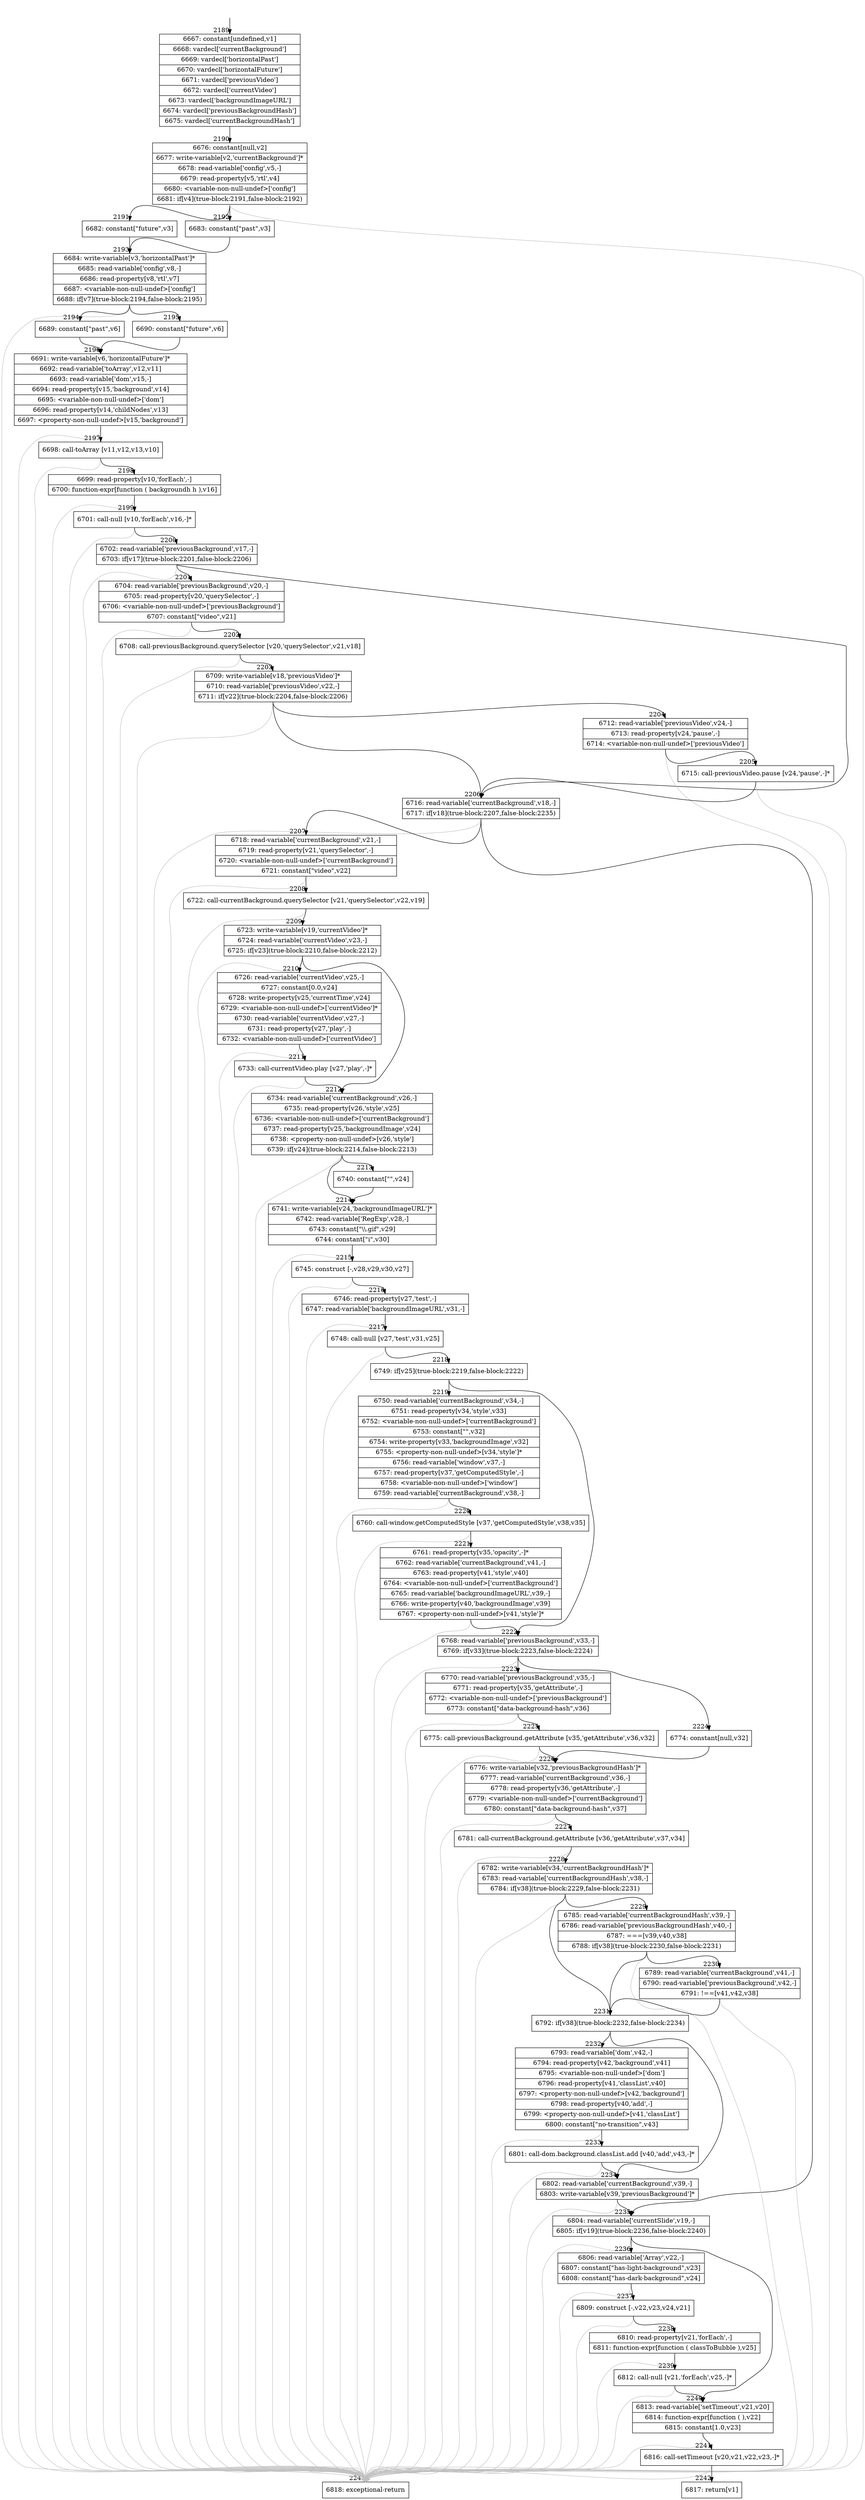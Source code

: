 digraph {
rankdir="TD"
BB_entry134[shape=none,label=""];
BB_entry134 -> BB2189 [tailport=s, headport=n, headlabel="    2189"]
BB2189 [shape=record label="{6667: constant[undefined,v1]|6668: vardecl['currentBackground']|6669: vardecl['horizontalPast']|6670: vardecl['horizontalFuture']|6671: vardecl['previousVideo']|6672: vardecl['currentVideo']|6673: vardecl['backgroundImageURL']|6674: vardecl['previousBackgroundHash']|6675: vardecl['currentBackgroundHash']}" ] 
BB2189 -> BB2190 [tailport=s, headport=n, headlabel="      2190"]
BB2190 [shape=record label="{6676: constant[null,v2]|6677: write-variable[v2,'currentBackground']*|6678: read-variable['config',v5,-]|6679: read-property[v5,'rtl',v4]|6680: \<variable-non-null-undef\>['config']|6681: if[v4](true-block:2191,false-block:2192)}" ] 
BB2190 -> BB2191 [tailport=s, headport=n, headlabel="      2191"]
BB2190 -> BB2192 [tailport=s, headport=n, headlabel="      2192"]
BB2190 -> BB2243 [tailport=s, headport=n, color=gray, headlabel="      2243"]
BB2191 [shape=record label="{6682: constant[\"future\",v3]}" ] 
BB2191 -> BB2193 [tailport=s, headport=n, headlabel="      2193"]
BB2192 [shape=record label="{6683: constant[\"past\",v3]}" ] 
BB2192 -> BB2193 [tailport=s, headport=n]
BB2193 [shape=record label="{6684: write-variable[v3,'horizontalPast']*|6685: read-variable['config',v8,-]|6686: read-property[v8,'rtl',v7]|6687: \<variable-non-null-undef\>['config']|6688: if[v7](true-block:2194,false-block:2195)}" ] 
BB2193 -> BB2194 [tailport=s, headport=n, headlabel="      2194"]
BB2193 -> BB2195 [tailport=s, headport=n, headlabel="      2195"]
BB2193 -> BB2243 [tailport=s, headport=n, color=gray]
BB2194 [shape=record label="{6689: constant[\"past\",v6]}" ] 
BB2194 -> BB2196 [tailport=s, headport=n, headlabel="      2196"]
BB2195 [shape=record label="{6690: constant[\"future\",v6]}" ] 
BB2195 -> BB2196 [tailport=s, headport=n]
BB2196 [shape=record label="{6691: write-variable[v6,'horizontalFuture']*|6692: read-variable['toArray',v12,v11]|6693: read-variable['dom',v15,-]|6694: read-property[v15,'background',v14]|6695: \<variable-non-null-undef\>['dom']|6696: read-property[v14,'childNodes',v13]|6697: \<property-non-null-undef\>[v15,'background']}" ] 
BB2196 -> BB2197 [tailport=s, headport=n, headlabel="      2197"]
BB2196 -> BB2243 [tailport=s, headport=n, color=gray]
BB2197 [shape=record label="{6698: call-toArray [v11,v12,v13,v10]}" ] 
BB2197 -> BB2198 [tailport=s, headport=n, headlabel="      2198"]
BB2197 -> BB2243 [tailport=s, headport=n, color=gray]
BB2198 [shape=record label="{6699: read-property[v10,'forEach',-]|6700: function-expr[function ( backgroundh h ),v16]}" ] 
BB2198 -> BB2199 [tailport=s, headport=n, headlabel="      2199"]
BB2198 -> BB2243 [tailport=s, headport=n, color=gray]
BB2199 [shape=record label="{6701: call-null [v10,'forEach',v16,-]*}" ] 
BB2199 -> BB2200 [tailport=s, headport=n, headlabel="      2200"]
BB2199 -> BB2243 [tailport=s, headport=n, color=gray]
BB2200 [shape=record label="{6702: read-variable['previousBackground',v17,-]|6703: if[v17](true-block:2201,false-block:2206)}" ] 
BB2200 -> BB2201 [tailport=s, headport=n, headlabel="      2201"]
BB2200 -> BB2206 [tailport=s, headport=n, headlabel="      2206"]
BB2200 -> BB2243 [tailport=s, headport=n, color=gray]
BB2201 [shape=record label="{6704: read-variable['previousBackground',v20,-]|6705: read-property[v20,'querySelector',-]|6706: \<variable-non-null-undef\>['previousBackground']|6707: constant[\"video\",v21]}" ] 
BB2201 -> BB2202 [tailport=s, headport=n, headlabel="      2202"]
BB2201 -> BB2243 [tailport=s, headport=n, color=gray]
BB2202 [shape=record label="{6708: call-previousBackground.querySelector [v20,'querySelector',v21,v18]}" ] 
BB2202 -> BB2203 [tailport=s, headport=n, headlabel="      2203"]
BB2202 -> BB2243 [tailport=s, headport=n, color=gray]
BB2203 [shape=record label="{6709: write-variable[v18,'previousVideo']*|6710: read-variable['previousVideo',v22,-]|6711: if[v22](true-block:2204,false-block:2206)}" ] 
BB2203 -> BB2204 [tailport=s, headport=n, headlabel="      2204"]
BB2203 -> BB2206 [tailport=s, headport=n]
BB2203 -> BB2243 [tailport=s, headport=n, color=gray]
BB2204 [shape=record label="{6712: read-variable['previousVideo',v24,-]|6713: read-property[v24,'pause',-]|6714: \<variable-non-null-undef\>['previousVideo']}" ] 
BB2204 -> BB2205 [tailport=s, headport=n, headlabel="      2205"]
BB2204 -> BB2243 [tailport=s, headport=n, color=gray]
BB2205 [shape=record label="{6715: call-previousVideo.pause [v24,'pause',-]*}" ] 
BB2205 -> BB2206 [tailport=s, headport=n]
BB2205 -> BB2243 [tailport=s, headport=n, color=gray]
BB2206 [shape=record label="{6716: read-variable['currentBackground',v18,-]|6717: if[v18](true-block:2207,false-block:2235)}" ] 
BB2206 -> BB2207 [tailport=s, headport=n, headlabel="      2207"]
BB2206 -> BB2235 [tailport=s, headport=n, headlabel="      2235"]
BB2206 -> BB2243 [tailport=s, headport=n, color=gray]
BB2207 [shape=record label="{6718: read-variable['currentBackground',v21,-]|6719: read-property[v21,'querySelector',-]|6720: \<variable-non-null-undef\>['currentBackground']|6721: constant[\"video\",v22]}" ] 
BB2207 -> BB2208 [tailport=s, headport=n, headlabel="      2208"]
BB2207 -> BB2243 [tailport=s, headport=n, color=gray]
BB2208 [shape=record label="{6722: call-currentBackground.querySelector [v21,'querySelector',v22,v19]}" ] 
BB2208 -> BB2209 [tailport=s, headport=n, headlabel="      2209"]
BB2208 -> BB2243 [tailport=s, headport=n, color=gray]
BB2209 [shape=record label="{6723: write-variable[v19,'currentVideo']*|6724: read-variable['currentVideo',v23,-]|6725: if[v23](true-block:2210,false-block:2212)}" ] 
BB2209 -> BB2210 [tailport=s, headport=n, headlabel="      2210"]
BB2209 -> BB2212 [tailport=s, headport=n, headlabel="      2212"]
BB2209 -> BB2243 [tailport=s, headport=n, color=gray]
BB2210 [shape=record label="{6726: read-variable['currentVideo',v25,-]|6727: constant[0.0,v24]|6728: write-property[v25,'currentTime',v24]|6729: \<variable-non-null-undef\>['currentVideo']*|6730: read-variable['currentVideo',v27,-]|6731: read-property[v27,'play',-]|6732: \<variable-non-null-undef\>['currentVideo']}" ] 
BB2210 -> BB2211 [tailport=s, headport=n, headlabel="      2211"]
BB2210 -> BB2243 [tailport=s, headport=n, color=gray]
BB2211 [shape=record label="{6733: call-currentVideo.play [v27,'play',-]*}" ] 
BB2211 -> BB2212 [tailport=s, headport=n]
BB2211 -> BB2243 [tailport=s, headport=n, color=gray]
BB2212 [shape=record label="{6734: read-variable['currentBackground',v26,-]|6735: read-property[v26,'style',v25]|6736: \<variable-non-null-undef\>['currentBackground']|6737: read-property[v25,'backgroundImage',v24]|6738: \<property-non-null-undef\>[v26,'style']|6739: if[v24](true-block:2214,false-block:2213)}" ] 
BB2212 -> BB2214 [tailport=s, headport=n, headlabel="      2214"]
BB2212 -> BB2213 [tailport=s, headport=n, headlabel="      2213"]
BB2212 -> BB2243 [tailport=s, headport=n, color=gray]
BB2213 [shape=record label="{6740: constant[\"\",v24]}" ] 
BB2213 -> BB2214 [tailport=s, headport=n]
BB2214 [shape=record label="{6741: write-variable[v24,'backgroundImageURL']*|6742: read-variable['RegExp',v28,-]|6743: constant[\"\\\\.gif\",v29]|6744: constant[\"i\",v30]}" ] 
BB2214 -> BB2215 [tailport=s, headport=n, headlabel="      2215"]
BB2214 -> BB2243 [tailport=s, headport=n, color=gray]
BB2215 [shape=record label="{6745: construct [-,v28,v29,v30,v27]}" ] 
BB2215 -> BB2216 [tailport=s, headport=n, headlabel="      2216"]
BB2215 -> BB2243 [tailport=s, headport=n, color=gray]
BB2216 [shape=record label="{6746: read-property[v27,'test',-]|6747: read-variable['backgroundImageURL',v31,-]}" ] 
BB2216 -> BB2217 [tailport=s, headport=n, headlabel="      2217"]
BB2216 -> BB2243 [tailport=s, headport=n, color=gray]
BB2217 [shape=record label="{6748: call-null [v27,'test',v31,v25]}" ] 
BB2217 -> BB2218 [tailport=s, headport=n, headlabel="      2218"]
BB2217 -> BB2243 [tailport=s, headport=n, color=gray]
BB2218 [shape=record label="{6749: if[v25](true-block:2219,false-block:2222)}" ] 
BB2218 -> BB2219 [tailport=s, headport=n, headlabel="      2219"]
BB2218 -> BB2222 [tailport=s, headport=n, headlabel="      2222"]
BB2219 [shape=record label="{6750: read-variable['currentBackground',v34,-]|6751: read-property[v34,'style',v33]|6752: \<variable-non-null-undef\>['currentBackground']|6753: constant[\"\",v32]|6754: write-property[v33,'backgroundImage',v32]|6755: \<property-non-null-undef\>[v34,'style']*|6756: read-variable['window',v37,-]|6757: read-property[v37,'getComputedStyle',-]|6758: \<variable-non-null-undef\>['window']|6759: read-variable['currentBackground',v38,-]}" ] 
BB2219 -> BB2220 [tailport=s, headport=n, headlabel="      2220"]
BB2219 -> BB2243 [tailport=s, headport=n, color=gray]
BB2220 [shape=record label="{6760: call-window.getComputedStyle [v37,'getComputedStyle',v38,v35]}" ] 
BB2220 -> BB2221 [tailport=s, headport=n, headlabel="      2221"]
BB2220 -> BB2243 [tailport=s, headport=n, color=gray]
BB2221 [shape=record label="{6761: read-property[v35,'opacity',-]*|6762: read-variable['currentBackground',v41,-]|6763: read-property[v41,'style',v40]|6764: \<variable-non-null-undef\>['currentBackground']|6765: read-variable['backgroundImageURL',v39,-]|6766: write-property[v40,'backgroundImage',v39]|6767: \<property-non-null-undef\>[v41,'style']*}" ] 
BB2221 -> BB2222 [tailport=s, headport=n]
BB2221 -> BB2243 [tailport=s, headport=n, color=gray]
BB2222 [shape=record label="{6768: read-variable['previousBackground',v33,-]|6769: if[v33](true-block:2223,false-block:2224)}" ] 
BB2222 -> BB2223 [tailport=s, headport=n, headlabel="      2223"]
BB2222 -> BB2224 [tailport=s, headport=n, headlabel="      2224"]
BB2222 -> BB2243 [tailport=s, headport=n, color=gray]
BB2223 [shape=record label="{6770: read-variable['previousBackground',v35,-]|6771: read-property[v35,'getAttribute',-]|6772: \<variable-non-null-undef\>['previousBackground']|6773: constant[\"data-background-hash\",v36]}" ] 
BB2223 -> BB2225 [tailport=s, headport=n, headlabel="      2225"]
BB2223 -> BB2243 [tailport=s, headport=n, color=gray]
BB2224 [shape=record label="{6774: constant[null,v32]}" ] 
BB2224 -> BB2226 [tailport=s, headport=n, headlabel="      2226"]
BB2225 [shape=record label="{6775: call-previousBackground.getAttribute [v35,'getAttribute',v36,v32]}" ] 
BB2225 -> BB2226 [tailport=s, headport=n]
BB2225 -> BB2243 [tailport=s, headport=n, color=gray]
BB2226 [shape=record label="{6776: write-variable[v32,'previousBackgroundHash']*|6777: read-variable['currentBackground',v36,-]|6778: read-property[v36,'getAttribute',-]|6779: \<variable-non-null-undef\>['currentBackground']|6780: constant[\"data-background-hash\",v37]}" ] 
BB2226 -> BB2227 [tailport=s, headport=n, headlabel="      2227"]
BB2226 -> BB2243 [tailport=s, headport=n, color=gray]
BB2227 [shape=record label="{6781: call-currentBackground.getAttribute [v36,'getAttribute',v37,v34]}" ] 
BB2227 -> BB2228 [tailport=s, headport=n, headlabel="      2228"]
BB2227 -> BB2243 [tailport=s, headport=n, color=gray]
BB2228 [shape=record label="{6782: write-variable[v34,'currentBackgroundHash']*|6783: read-variable['currentBackgroundHash',v38,-]|6784: if[v38](true-block:2229,false-block:2231)}" ] 
BB2228 -> BB2231 [tailport=s, headport=n, headlabel="      2231"]
BB2228 -> BB2229 [tailport=s, headport=n, headlabel="      2229"]
BB2228 -> BB2243 [tailport=s, headport=n, color=gray]
BB2229 [shape=record label="{6785: read-variable['currentBackgroundHash',v39,-]|6786: read-variable['previousBackgroundHash',v40,-]|6787: ===[v39,v40,v38]|6788: if[v38](true-block:2230,false-block:2231)}" ] 
BB2229 -> BB2231 [tailport=s, headport=n]
BB2229 -> BB2230 [tailport=s, headport=n, headlabel="      2230"]
BB2229 -> BB2243 [tailport=s, headport=n, color=gray]
BB2230 [shape=record label="{6789: read-variable['currentBackground',v41,-]|6790: read-variable['previousBackground',v42,-]|6791: !==[v41,v42,v38]}" ] 
BB2230 -> BB2231 [tailport=s, headport=n]
BB2230 -> BB2243 [tailport=s, headport=n, color=gray]
BB2231 [shape=record label="{6792: if[v38](true-block:2232,false-block:2234)}" ] 
BB2231 -> BB2232 [tailport=s, headport=n, headlabel="      2232"]
BB2231 -> BB2234 [tailport=s, headport=n, headlabel="      2234"]
BB2232 [shape=record label="{6793: read-variable['dom',v42,-]|6794: read-property[v42,'background',v41]|6795: \<variable-non-null-undef\>['dom']|6796: read-property[v41,'classList',v40]|6797: \<property-non-null-undef\>[v42,'background']|6798: read-property[v40,'add',-]|6799: \<property-non-null-undef\>[v41,'classList']|6800: constant[\"no-transition\",v43]}" ] 
BB2232 -> BB2233 [tailport=s, headport=n, headlabel="      2233"]
BB2232 -> BB2243 [tailport=s, headport=n, color=gray]
BB2233 [shape=record label="{6801: call-dom.background.classList.add [v40,'add',v43,-]*}" ] 
BB2233 -> BB2234 [tailport=s, headport=n]
BB2233 -> BB2243 [tailport=s, headport=n, color=gray]
BB2234 [shape=record label="{6802: read-variable['currentBackground',v39,-]|6803: write-variable[v39,'previousBackground']*}" ] 
BB2234 -> BB2235 [tailport=s, headport=n]
BB2234 -> BB2243 [tailport=s, headport=n, color=gray]
BB2235 [shape=record label="{6804: read-variable['currentSlide',v19,-]|6805: if[v19](true-block:2236,false-block:2240)}" ] 
BB2235 -> BB2236 [tailport=s, headport=n, headlabel="      2236"]
BB2235 -> BB2240 [tailport=s, headport=n, headlabel="      2240"]
BB2235 -> BB2243 [tailport=s, headport=n, color=gray]
BB2236 [shape=record label="{6806: read-variable['Array',v22,-]|6807: constant[\"has-light-background\",v23]|6808: constant[\"has-dark-background\",v24]}" ] 
BB2236 -> BB2237 [tailport=s, headport=n, headlabel="      2237"]
BB2236 -> BB2243 [tailport=s, headport=n, color=gray]
BB2237 [shape=record label="{6809: construct [-,v22,v23,v24,v21]}" ] 
BB2237 -> BB2238 [tailport=s, headport=n, headlabel="      2238"]
BB2237 -> BB2243 [tailport=s, headport=n, color=gray]
BB2238 [shape=record label="{6810: read-property[v21,'forEach',-]|6811: function-expr[function ( classToBubble ),v25]}" ] 
BB2238 -> BB2239 [tailport=s, headport=n, headlabel="      2239"]
BB2238 -> BB2243 [tailport=s, headport=n, color=gray]
BB2239 [shape=record label="{6812: call-null [v21,'forEach',v25,-]*}" ] 
BB2239 -> BB2240 [tailport=s, headport=n]
BB2239 -> BB2243 [tailport=s, headport=n, color=gray]
BB2240 [shape=record label="{6813: read-variable['setTimeout',v21,v20]|6814: function-expr[function ( ),v22]|6815: constant[1.0,v23]}" ] 
BB2240 -> BB2241 [tailport=s, headport=n, headlabel="      2241"]
BB2240 -> BB2243 [tailport=s, headport=n, color=gray]
BB2241 [shape=record label="{6816: call-setTimeout [v20,v21,v22,v23,-]*}" ] 
BB2241 -> BB2242 [tailport=s, headport=n, headlabel="      2242"]
BB2241 -> BB2243 [tailport=s, headport=n, color=gray]
BB2242 [shape=record label="{6817: return[v1]}" ] 
BB2243 [shape=record label="{6818: exceptional-return}" ] 
//#$~ 2656
}
